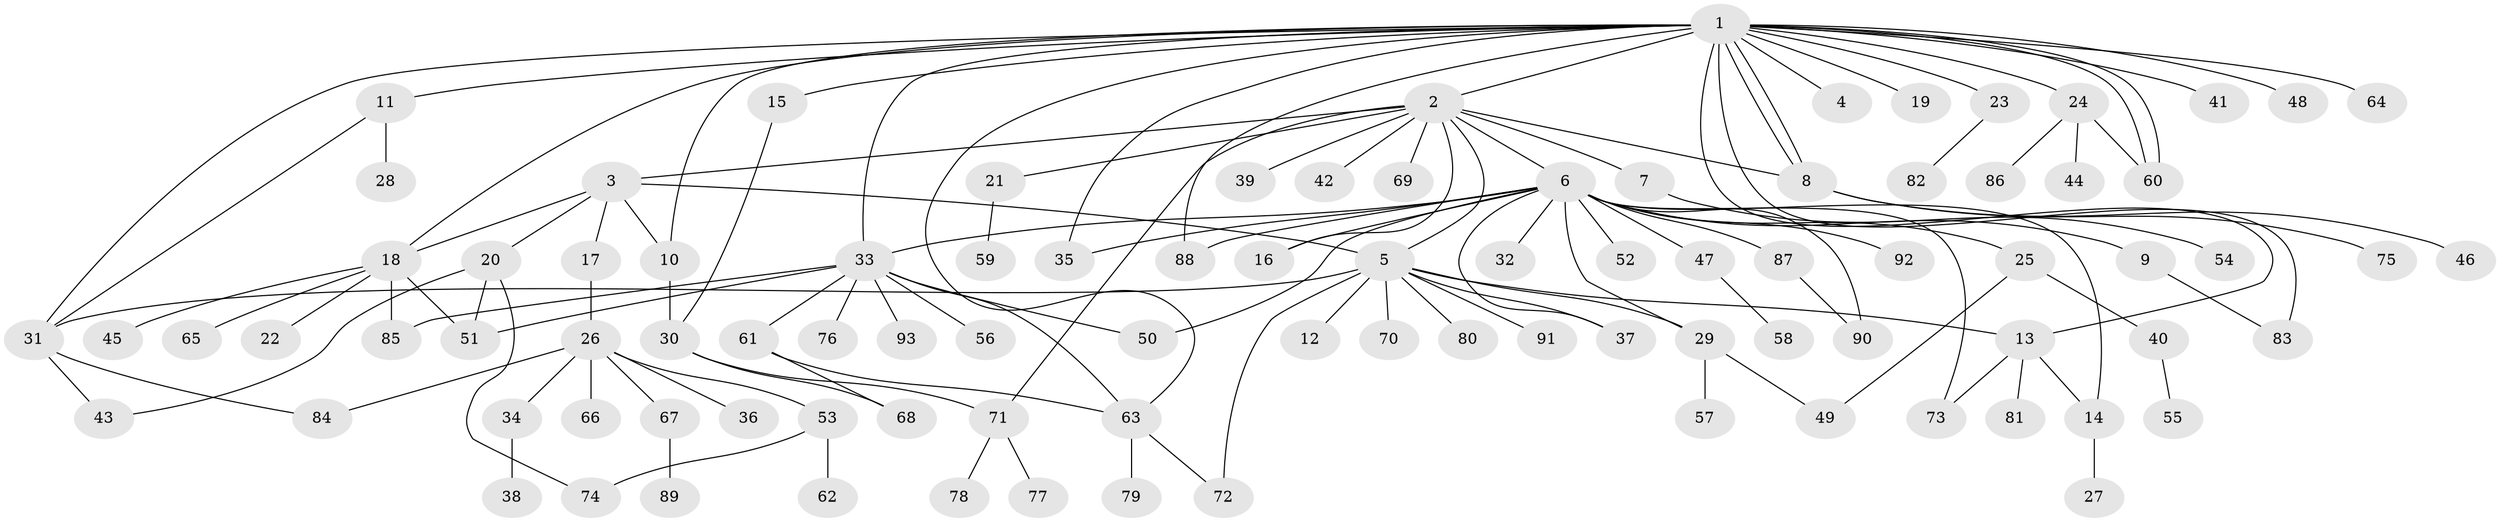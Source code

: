 // Generated by graph-tools (version 1.1) at 2025/14/03/09/25 04:14:45]
// undirected, 93 vertices, 126 edges
graph export_dot {
graph [start="1"]
  node [color=gray90,style=filled];
  1;
  2;
  3;
  4;
  5;
  6;
  7;
  8;
  9;
  10;
  11;
  12;
  13;
  14;
  15;
  16;
  17;
  18;
  19;
  20;
  21;
  22;
  23;
  24;
  25;
  26;
  27;
  28;
  29;
  30;
  31;
  32;
  33;
  34;
  35;
  36;
  37;
  38;
  39;
  40;
  41;
  42;
  43;
  44;
  45;
  46;
  47;
  48;
  49;
  50;
  51;
  52;
  53;
  54;
  55;
  56;
  57;
  58;
  59;
  60;
  61;
  62;
  63;
  64;
  65;
  66;
  67;
  68;
  69;
  70;
  71;
  72;
  73;
  74;
  75;
  76;
  77;
  78;
  79;
  80;
  81;
  82;
  83;
  84;
  85;
  86;
  87;
  88;
  89;
  90;
  91;
  92;
  93;
  1 -- 2;
  1 -- 4;
  1 -- 8;
  1 -- 8;
  1 -- 10;
  1 -- 11;
  1 -- 13;
  1 -- 15;
  1 -- 18;
  1 -- 19;
  1 -- 23;
  1 -- 24;
  1 -- 31;
  1 -- 33;
  1 -- 35;
  1 -- 41;
  1 -- 48;
  1 -- 60;
  1 -- 60;
  1 -- 63;
  1 -- 64;
  1 -- 83;
  1 -- 88;
  2 -- 3;
  2 -- 5;
  2 -- 6;
  2 -- 7;
  2 -- 8;
  2 -- 16;
  2 -- 21;
  2 -- 39;
  2 -- 42;
  2 -- 69;
  2 -- 71;
  3 -- 5;
  3 -- 10;
  3 -- 17;
  3 -- 18;
  3 -- 20;
  5 -- 12;
  5 -- 13;
  5 -- 29;
  5 -- 31;
  5 -- 37;
  5 -- 70;
  5 -- 72;
  5 -- 80;
  5 -- 91;
  6 -- 9;
  6 -- 14;
  6 -- 16;
  6 -- 25;
  6 -- 29;
  6 -- 32;
  6 -- 33;
  6 -- 35;
  6 -- 37;
  6 -- 47;
  6 -- 50;
  6 -- 52;
  6 -- 73;
  6 -- 87;
  6 -- 88;
  6 -- 90;
  6 -- 92;
  7 -- 54;
  8 -- 46;
  8 -- 75;
  9 -- 83;
  10 -- 30;
  11 -- 28;
  11 -- 31;
  13 -- 14;
  13 -- 73;
  13 -- 81;
  14 -- 27;
  15 -- 30;
  17 -- 26;
  18 -- 22;
  18 -- 45;
  18 -- 51;
  18 -- 65;
  18 -- 85;
  20 -- 43;
  20 -- 51;
  20 -- 74;
  21 -- 59;
  23 -- 82;
  24 -- 44;
  24 -- 60;
  24 -- 86;
  25 -- 40;
  25 -- 49;
  26 -- 34;
  26 -- 36;
  26 -- 53;
  26 -- 66;
  26 -- 67;
  26 -- 84;
  29 -- 49;
  29 -- 57;
  30 -- 68;
  30 -- 71;
  31 -- 43;
  31 -- 84;
  33 -- 50;
  33 -- 51;
  33 -- 56;
  33 -- 61;
  33 -- 63;
  33 -- 76;
  33 -- 85;
  33 -- 93;
  34 -- 38;
  40 -- 55;
  47 -- 58;
  53 -- 62;
  53 -- 74;
  61 -- 63;
  61 -- 68;
  63 -- 72;
  63 -- 79;
  67 -- 89;
  71 -- 77;
  71 -- 78;
  87 -- 90;
}
